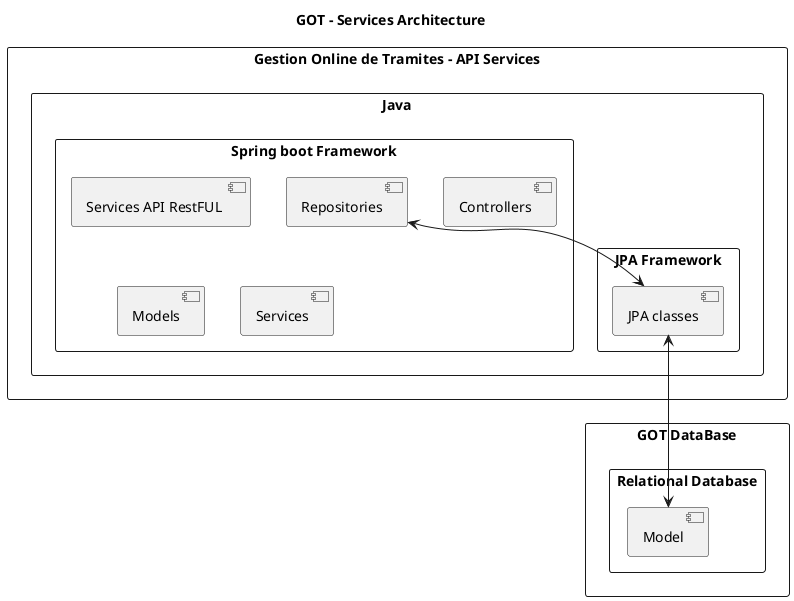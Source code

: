 @startuml architecture_services

title GOT - Services Architecture

rectangle "Gestion Online de Tramites - API Services" {
  rectangle "Java" as java {
    rectangle "Spring boot Framework" as spring {
        [Services API RestFUL ] as rest_service
        [Controllers] as controllers_service
        [Models] as models_service
        [Services] as service_service
        [Repositories] as dao_service
    }
    rectangle "JPA Framework" as hibernate {
      [JPA classes] as hibernate_class
    }    
  }
}

rectangle "GOT DataBase" {
  rectangle "Relational Database" as oracle {
    [Model] as model_db
  }
}

[dao_service] <--> [hibernate_class]
[hibernate_class] <--> [model_db]

@enduml